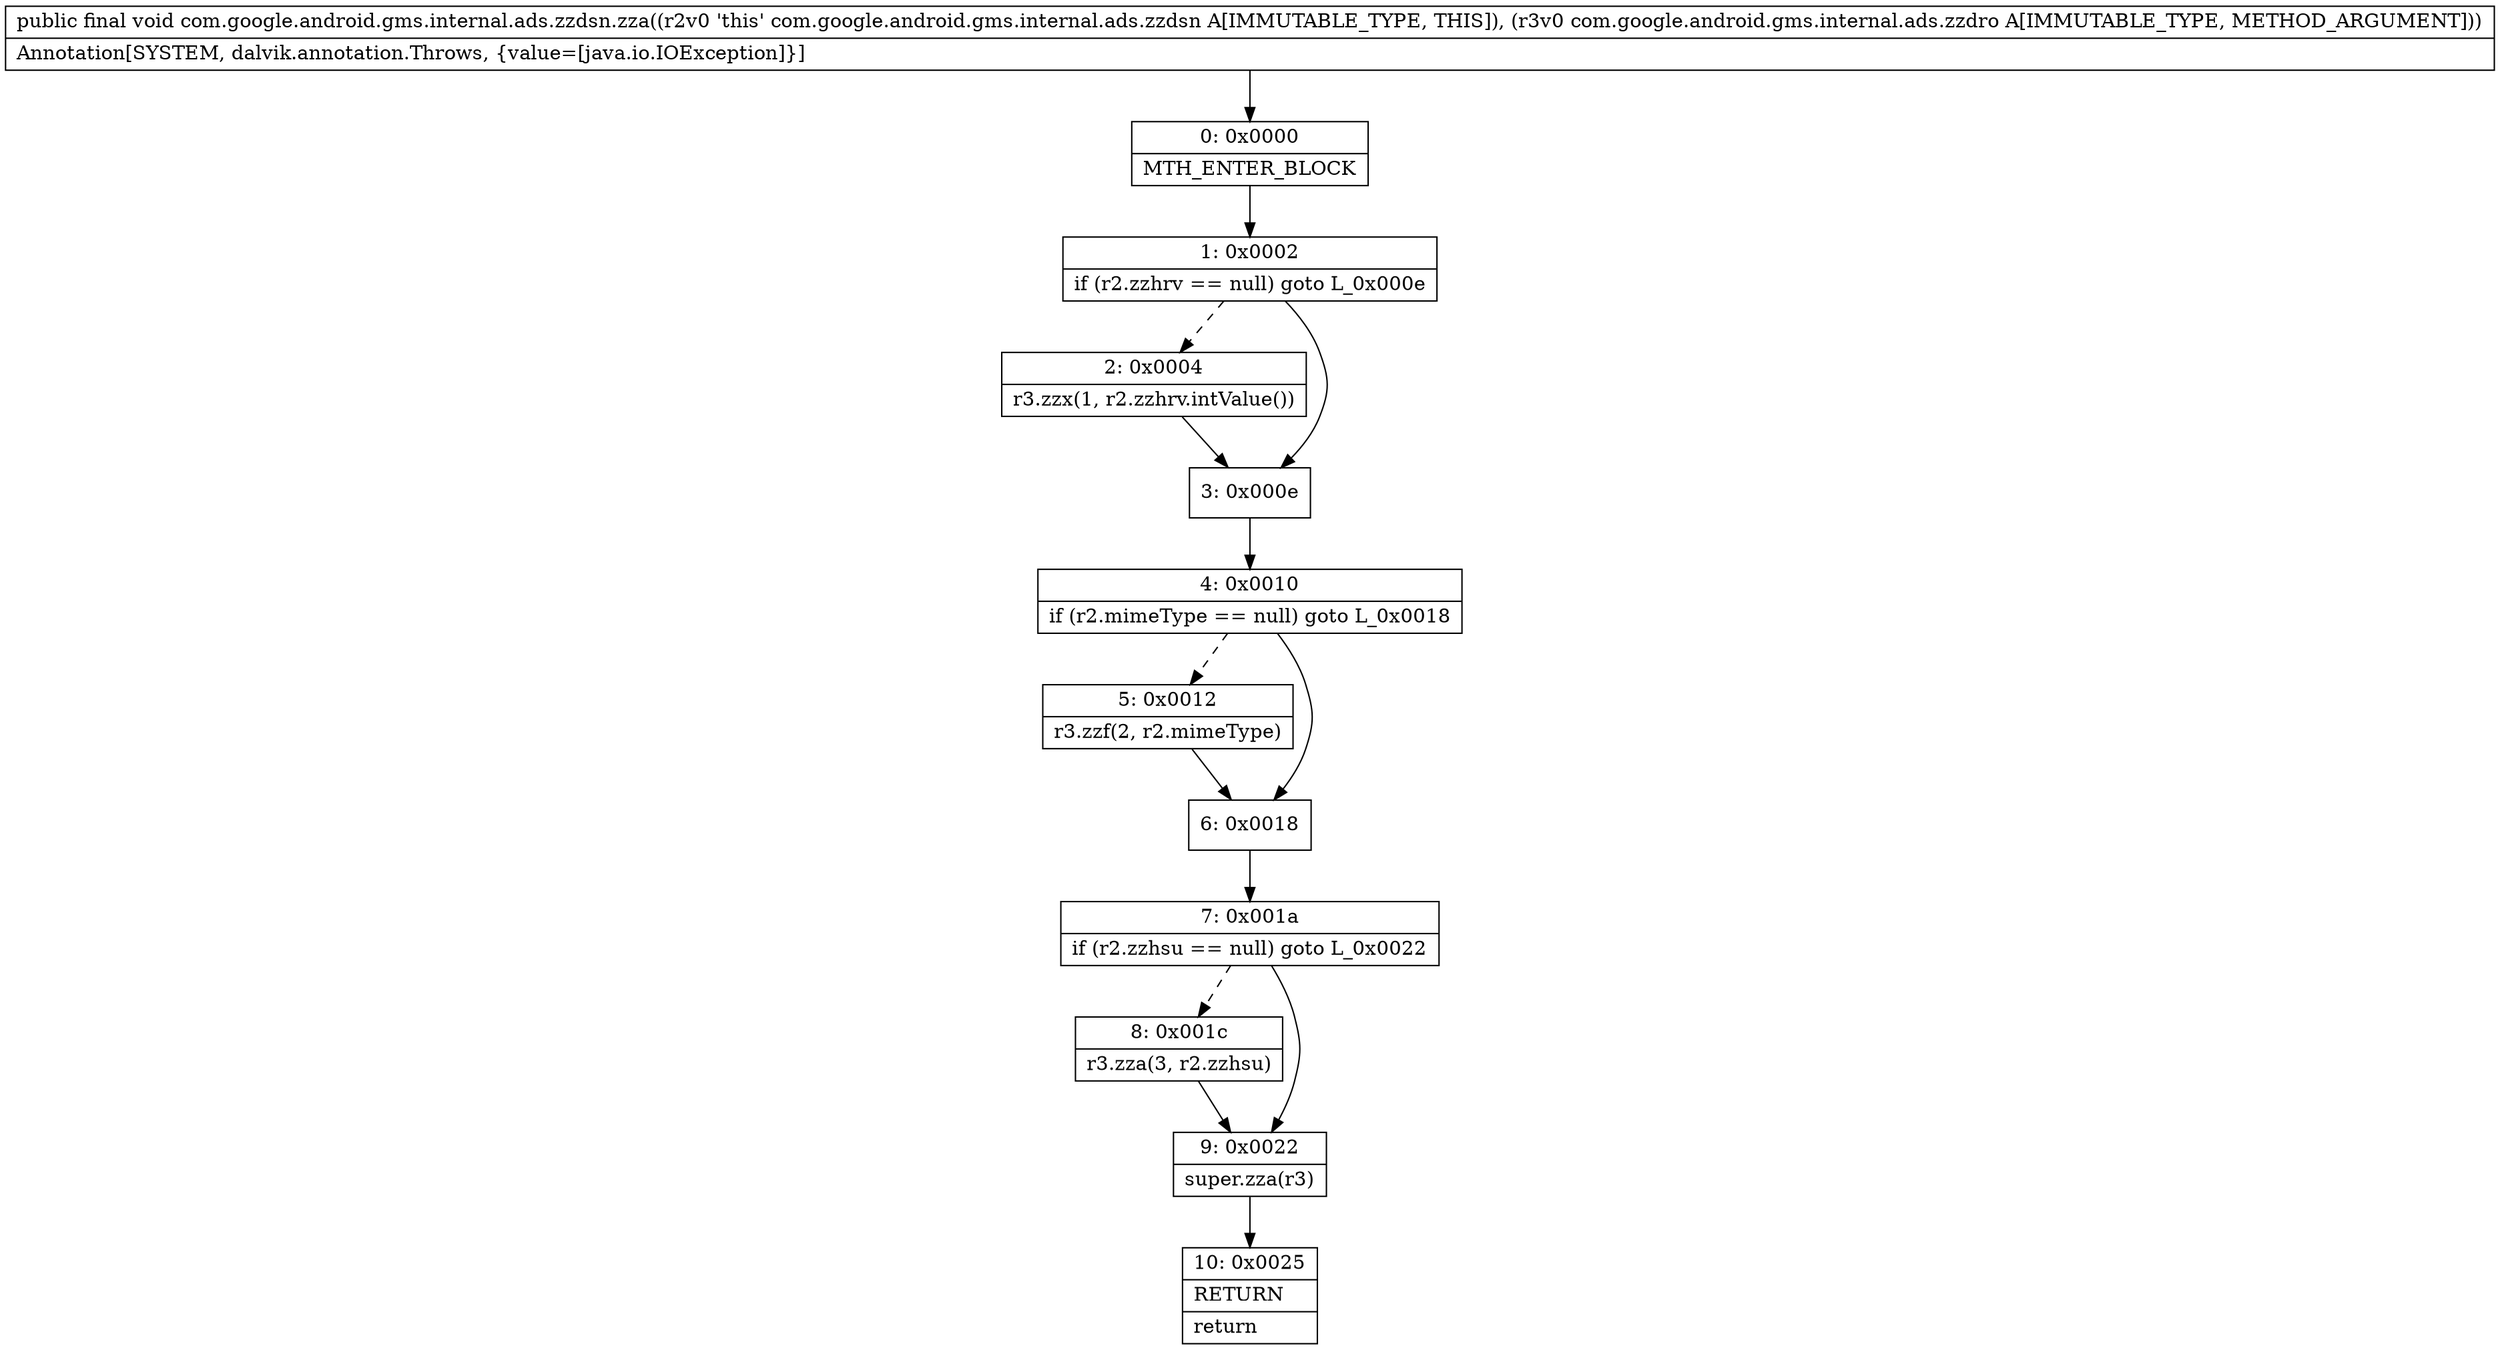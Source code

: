 digraph "CFG forcom.google.android.gms.internal.ads.zzdsn.zza(Lcom\/google\/android\/gms\/internal\/ads\/zzdro;)V" {
Node_0 [shape=record,label="{0\:\ 0x0000|MTH_ENTER_BLOCK\l}"];
Node_1 [shape=record,label="{1\:\ 0x0002|if (r2.zzhrv == null) goto L_0x000e\l}"];
Node_2 [shape=record,label="{2\:\ 0x0004|r3.zzx(1, r2.zzhrv.intValue())\l}"];
Node_3 [shape=record,label="{3\:\ 0x000e}"];
Node_4 [shape=record,label="{4\:\ 0x0010|if (r2.mimeType == null) goto L_0x0018\l}"];
Node_5 [shape=record,label="{5\:\ 0x0012|r3.zzf(2, r2.mimeType)\l}"];
Node_6 [shape=record,label="{6\:\ 0x0018}"];
Node_7 [shape=record,label="{7\:\ 0x001a|if (r2.zzhsu == null) goto L_0x0022\l}"];
Node_8 [shape=record,label="{8\:\ 0x001c|r3.zza(3, r2.zzhsu)\l}"];
Node_9 [shape=record,label="{9\:\ 0x0022|super.zza(r3)\l}"];
Node_10 [shape=record,label="{10\:\ 0x0025|RETURN\l|return\l}"];
MethodNode[shape=record,label="{public final void com.google.android.gms.internal.ads.zzdsn.zza((r2v0 'this' com.google.android.gms.internal.ads.zzdsn A[IMMUTABLE_TYPE, THIS]), (r3v0 com.google.android.gms.internal.ads.zzdro A[IMMUTABLE_TYPE, METHOD_ARGUMENT]))  | Annotation[SYSTEM, dalvik.annotation.Throws, \{value=[java.io.IOException]\}]\l}"];
MethodNode -> Node_0;
Node_0 -> Node_1;
Node_1 -> Node_2[style=dashed];
Node_1 -> Node_3;
Node_2 -> Node_3;
Node_3 -> Node_4;
Node_4 -> Node_5[style=dashed];
Node_4 -> Node_6;
Node_5 -> Node_6;
Node_6 -> Node_7;
Node_7 -> Node_8[style=dashed];
Node_7 -> Node_9;
Node_8 -> Node_9;
Node_9 -> Node_10;
}


